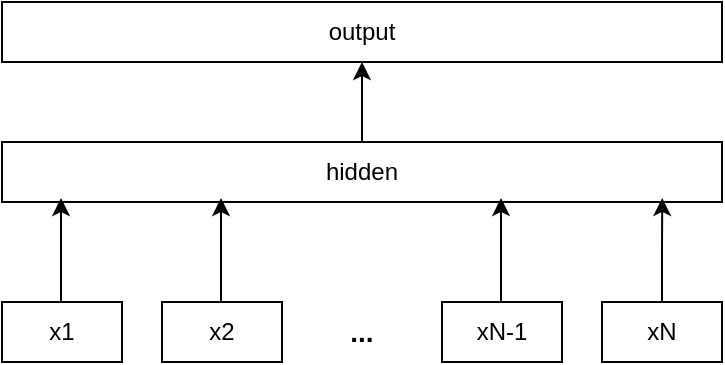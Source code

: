 <mxfile version="22.1.18" type="github">
  <diagram name="第 1 页" id="ro57RMFlIY5lIVj5oleq">
    <mxGraphModel dx="1562" dy="858" grid="1" gridSize="10" guides="1" tooltips="1" connect="1" arrows="1" fold="1" page="1" pageScale="1" pageWidth="827" pageHeight="1169" math="0" shadow="0">
      <root>
        <mxCell id="0" />
        <mxCell id="1" parent="0" />
        <mxCell id="VK_fdcJX0h6HLVaaX9Vf-26" value="x1" style="rounded=0;whiteSpace=wrap;html=1;" vertex="1" parent="1">
          <mxGeometry x="160" y="460" width="60" height="30" as="geometry" />
        </mxCell>
        <mxCell id="VK_fdcJX0h6HLVaaX9Vf-27" value="x2" style="rounded=0;whiteSpace=wrap;html=1;" vertex="1" parent="1">
          <mxGeometry x="240" y="460" width="60" height="30" as="geometry" />
        </mxCell>
        <mxCell id="VK_fdcJX0h6HLVaaX9Vf-28" value="xN-1" style="rounded=0;whiteSpace=wrap;html=1;" vertex="1" parent="1">
          <mxGeometry x="380" y="460" width="60" height="30" as="geometry" />
        </mxCell>
        <mxCell id="VK_fdcJX0h6HLVaaX9Vf-29" value="xN" style="rounded=0;whiteSpace=wrap;html=1;" vertex="1" parent="1">
          <mxGeometry x="460" y="460" width="60" height="30" as="geometry" />
        </mxCell>
        <mxCell id="VK_fdcJX0h6HLVaaX9Vf-41" style="edgeStyle=orthogonalEdgeStyle;rounded=0;orthogonalLoop=1;jettySize=auto;html=1;exitX=0.5;exitY=0;exitDx=0;exitDy=0;entryX=0.5;entryY=1;entryDx=0;entryDy=0;" edge="1" parent="1" source="VK_fdcJX0h6HLVaaX9Vf-30" target="VK_fdcJX0h6HLVaaX9Vf-31">
          <mxGeometry relative="1" as="geometry" />
        </mxCell>
        <mxCell id="VK_fdcJX0h6HLVaaX9Vf-30" value="hidden" style="rounded=0;whiteSpace=wrap;html=1;" vertex="1" parent="1">
          <mxGeometry x="160" y="380" width="360" height="30" as="geometry" />
        </mxCell>
        <mxCell id="VK_fdcJX0h6HLVaaX9Vf-31" value="output" style="rounded=0;whiteSpace=wrap;html=1;" vertex="1" parent="1">
          <mxGeometry x="160" y="310" width="360" height="30" as="geometry" />
        </mxCell>
        <mxCell id="VK_fdcJX0h6HLVaaX9Vf-32" value="&lt;font style=&quot;font-size: 14px;&quot;&gt;&lt;b&gt;...&lt;/b&gt;&lt;/font&gt;" style="text;html=1;strokeColor=none;fillColor=none;align=center;verticalAlign=middle;whiteSpace=wrap;rounded=0;" vertex="1" parent="1">
          <mxGeometry x="310" y="460" width="60" height="30" as="geometry" />
        </mxCell>
        <mxCell id="VK_fdcJX0h6HLVaaX9Vf-37" style="edgeStyle=orthogonalEdgeStyle;rounded=0;orthogonalLoop=1;jettySize=auto;html=1;exitX=0.5;exitY=0;exitDx=0;exitDy=0;entryX=0.917;entryY=0.933;entryDx=0;entryDy=0;entryPerimeter=0;" edge="1" parent="1" source="VK_fdcJX0h6HLVaaX9Vf-29" target="VK_fdcJX0h6HLVaaX9Vf-30">
          <mxGeometry relative="1" as="geometry" />
        </mxCell>
        <mxCell id="VK_fdcJX0h6HLVaaX9Vf-38" style="edgeStyle=orthogonalEdgeStyle;rounded=0;orthogonalLoop=1;jettySize=auto;html=1;exitX=0.5;exitY=0;exitDx=0;exitDy=0;entryX=0.917;entryY=0.933;entryDx=0;entryDy=0;entryPerimeter=0;" edge="1" parent="1">
          <mxGeometry relative="1" as="geometry">
            <mxPoint x="409.5" y="460" as="sourcePoint" />
            <mxPoint x="409.5" y="408" as="targetPoint" />
          </mxGeometry>
        </mxCell>
        <mxCell id="VK_fdcJX0h6HLVaaX9Vf-39" style="edgeStyle=orthogonalEdgeStyle;rounded=0;orthogonalLoop=1;jettySize=auto;html=1;exitX=0.5;exitY=0;exitDx=0;exitDy=0;entryX=0.917;entryY=0.933;entryDx=0;entryDy=0;entryPerimeter=0;" edge="1" parent="1">
          <mxGeometry relative="1" as="geometry">
            <mxPoint x="269.5" y="460" as="sourcePoint" />
            <mxPoint x="269.5" y="408" as="targetPoint" />
          </mxGeometry>
        </mxCell>
        <mxCell id="VK_fdcJX0h6HLVaaX9Vf-40" style="edgeStyle=orthogonalEdgeStyle;rounded=0;orthogonalLoop=1;jettySize=auto;html=1;exitX=0.5;exitY=0;exitDx=0;exitDy=0;entryX=0.917;entryY=0.933;entryDx=0;entryDy=0;entryPerimeter=0;" edge="1" parent="1">
          <mxGeometry relative="1" as="geometry">
            <mxPoint x="189.5" y="460" as="sourcePoint" />
            <mxPoint x="189.5" y="408" as="targetPoint" />
          </mxGeometry>
        </mxCell>
      </root>
    </mxGraphModel>
  </diagram>
</mxfile>

